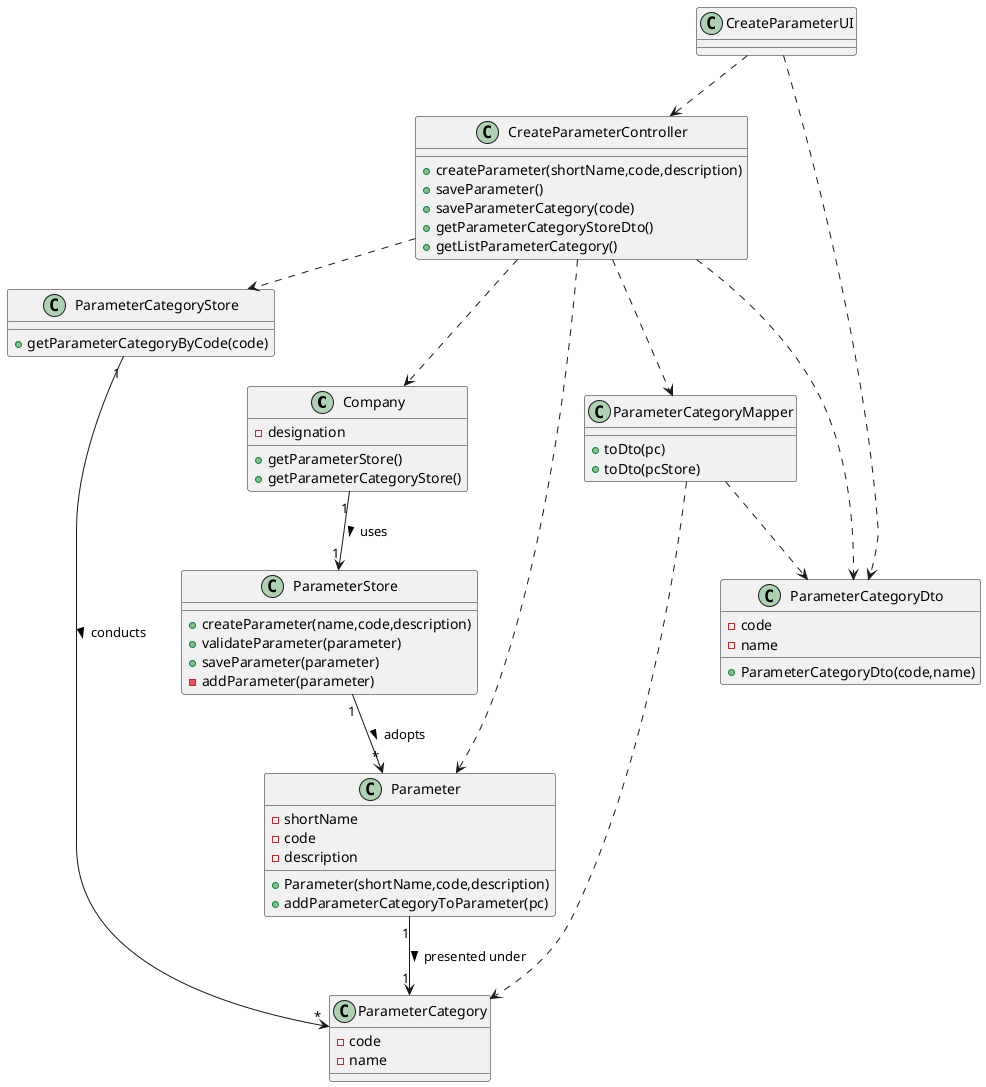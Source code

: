 @startuml
'https://plantuml.com/class-diagram
class Company {
    - designation
    + getParameterStore()
    + getParameterCategoryStore()
}

class CreateParameterController{
    + createParameter(shortName,code,description)
    + saveParameter()
    + saveParameterCategory(code)
    + getParameterCategoryStoreDto()
    + getListParameterCategory()
}

class CreateParameterUI{
}
class ParameterCategoryDto{
-code
-name
+ParameterCategoryDto(code,name)
}
class ParameterCategoryMapper{
+toDto(pc)
+toDto(pcStore)
}

class Parameter{
    - shortName
    - code
    - description
    + Parameter(shortName,code,description)
    + addParameterCategoryToParameter(pc)
}

class ParameterStore{
    + createParameter(name,code,description)
    + validateParameter(parameter)
    + saveParameter(parameter)
    - addParameter(parameter)
}

class ParameterCategory{
-code
- name
}

class ParameterCategoryStore{
    + getParameterCategoryByCode(code)
}
ParameterCategoryMapper ..> ParameterCategory
CreateParameterController .> ParameterCategoryDto
CreateParameterController ..> ParameterCategoryMapper
ParameterCategoryMapper ..> ParameterCategoryDto
CreateParameterUI ..> CreateParameterController
CreateParameterUI .> ParameterCategoryDto
CreateParameterController ..> Company
CreateParameterController ..> Parameter
Company "1" --> "1" ParameterStore : uses >
ParameterStore "1" --> "*" Parameter : adopts >
Parameter "1" --> "1" ParameterCategory : presented under >
ParameterCategoryStore "1" --> "*" ParameterCategory : conducts >
CreateParameterController .> ParameterCategoryStore
@enduml